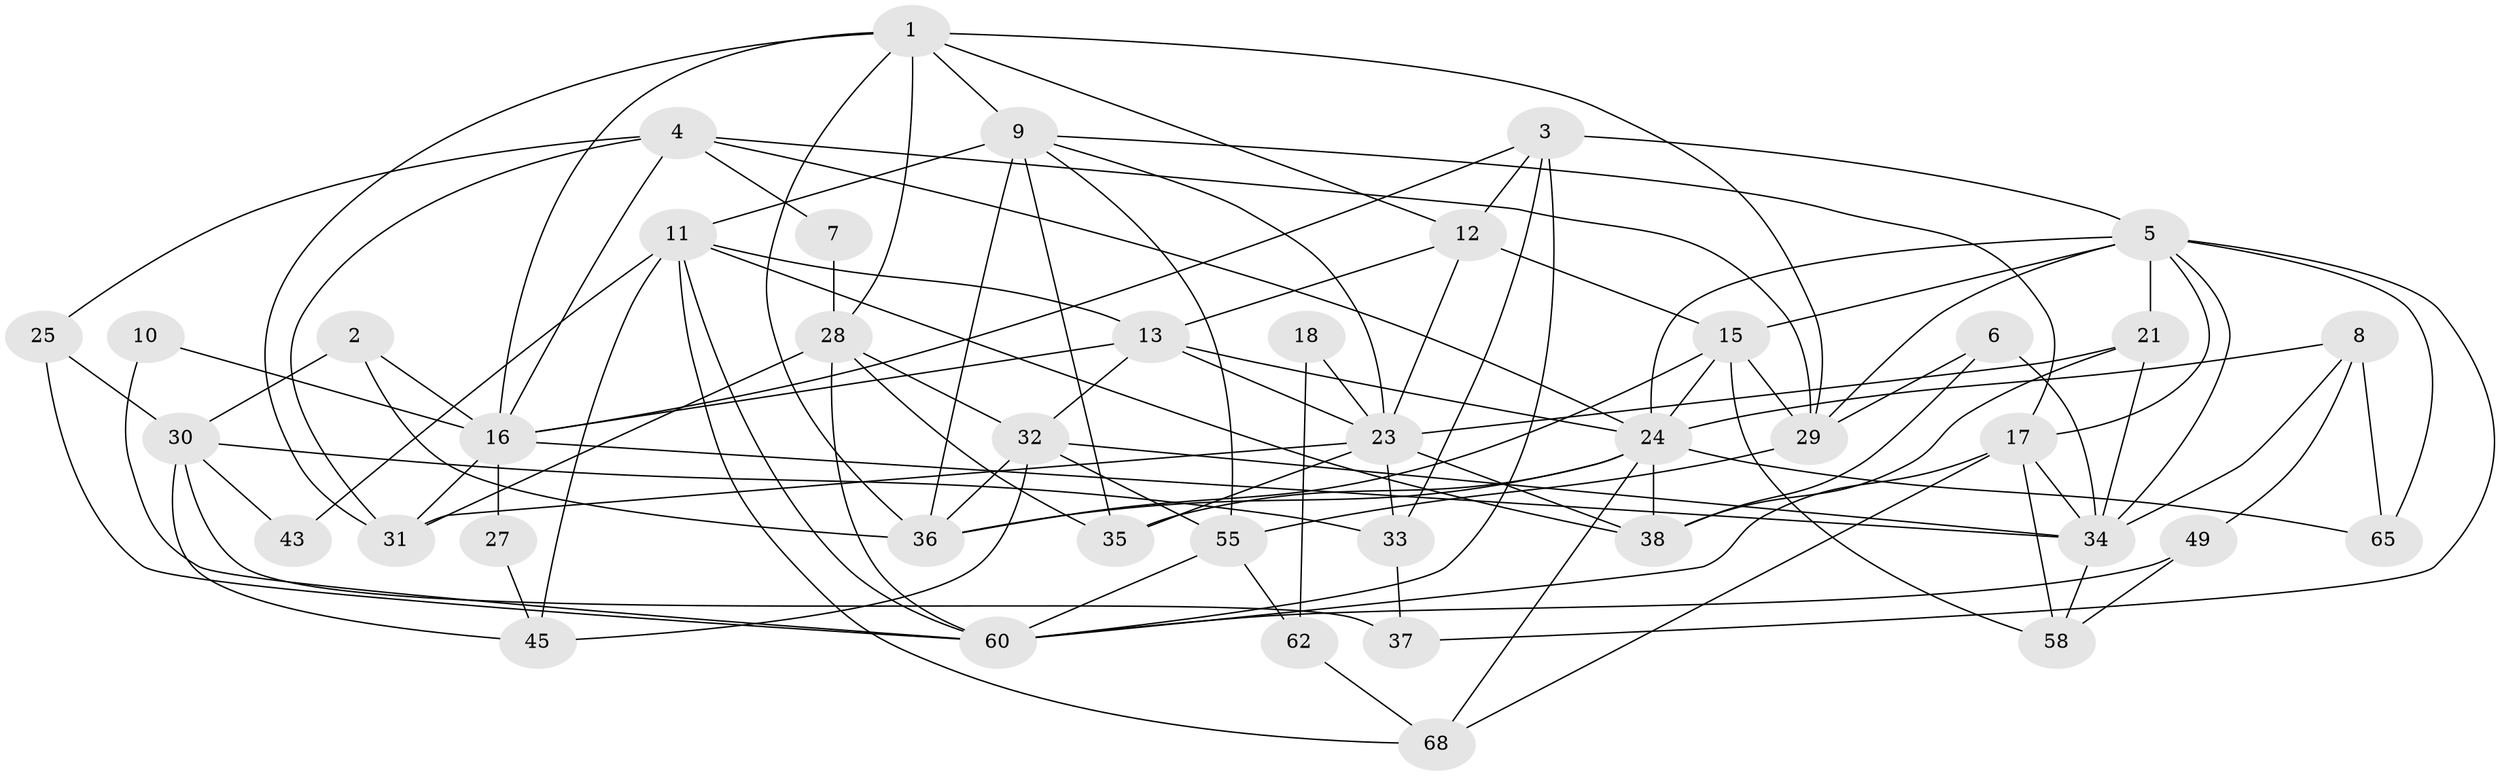 // Generated by graph-tools (version 1.1) at 2025/24/03/03/25 07:24:02]
// undirected, 42 vertices, 106 edges
graph export_dot {
graph [start="1"]
  node [color=gray90,style=filled];
  1 [super="+19"];
  2;
  3 [super="+41"];
  4 [super="+14"];
  5 [super="+46"];
  6 [super="+40"];
  7;
  8;
  9 [super="+59"];
  10;
  11 [super="+47"];
  12;
  13 [super="+20"];
  15 [super="+53"];
  16 [super="+22"];
  17 [super="+44"];
  18;
  21 [super="+39"];
  23 [super="+48"];
  24 [super="+26"];
  25;
  27;
  28 [super="+56"];
  29 [super="+50"];
  30 [super="+52"];
  31 [super="+64"];
  32 [super="+66"];
  33 [super="+54"];
  34 [super="+42"];
  35;
  36 [super="+51"];
  37;
  38 [super="+61"];
  43;
  45;
  49 [super="+67"];
  55 [super="+57"];
  58;
  60 [super="+63"];
  62;
  65;
  68;
  1 -- 12;
  1 -- 9;
  1 -- 31;
  1 -- 16;
  1 -- 29;
  1 -- 28;
  1 -- 36;
  2 -- 36;
  2 -- 16;
  2 -- 30;
  3 -- 12;
  3 -- 33;
  3 -- 16;
  3 -- 60;
  3 -- 5;
  4 -- 7 [weight=2];
  4 -- 29;
  4 -- 16;
  4 -- 24;
  4 -- 25;
  4 -- 31;
  5 -- 17;
  5 -- 37;
  5 -- 65;
  5 -- 29;
  5 -- 34;
  5 -- 24;
  5 -- 15;
  5 -- 21;
  6 -- 34;
  6 -- 29;
  6 -- 38;
  7 -- 28;
  8 -- 34;
  8 -- 65;
  8 -- 24;
  8 -- 49;
  9 -- 11;
  9 -- 35;
  9 -- 17;
  9 -- 55;
  9 -- 23;
  9 -- 36;
  10 -- 60;
  10 -- 16;
  11 -- 13;
  11 -- 38;
  11 -- 43;
  11 -- 45;
  11 -- 60;
  11 -- 68;
  12 -- 23;
  12 -- 15;
  12 -- 13;
  13 -- 32;
  13 -- 16;
  13 -- 23;
  13 -- 24;
  15 -- 24;
  15 -- 58;
  15 -- 29 [weight=2];
  15 -- 36;
  16 -- 31;
  16 -- 34;
  16 -- 27;
  17 -- 34;
  17 -- 58;
  17 -- 60;
  17 -- 68;
  18 -- 62;
  18 -- 23;
  21 -- 34;
  21 -- 23;
  21 -- 38;
  23 -- 35;
  23 -- 31 [weight=2];
  23 -- 33;
  23 -- 38;
  24 -- 65;
  24 -- 68;
  24 -- 35;
  24 -- 36;
  24 -- 38;
  25 -- 60;
  25 -- 30;
  27 -- 45;
  28 -- 35;
  28 -- 31;
  28 -- 60;
  28 -- 32;
  29 -- 55;
  30 -- 33;
  30 -- 45;
  30 -- 37;
  30 -- 43;
  32 -- 36;
  32 -- 34;
  32 -- 45;
  32 -- 55;
  33 -- 37;
  34 -- 58;
  49 -- 60;
  49 -- 58;
  55 -- 62;
  55 -- 60;
  62 -- 68;
}
